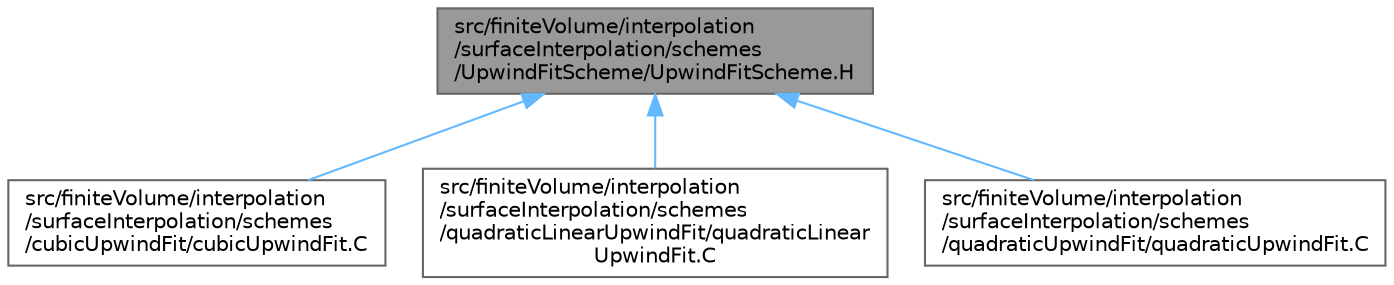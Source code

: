 digraph "src/finiteVolume/interpolation/surfaceInterpolation/schemes/UpwindFitScheme/UpwindFitScheme.H"
{
 // LATEX_PDF_SIZE
  bgcolor="transparent";
  edge [fontname=Helvetica,fontsize=10,labelfontname=Helvetica,labelfontsize=10];
  node [fontname=Helvetica,fontsize=10,shape=box,height=0.2,width=0.4];
  Node1 [id="Node000001",label="src/finiteVolume/interpolation\l/surfaceInterpolation/schemes\l/UpwindFitScheme/UpwindFitScheme.H",height=0.2,width=0.4,color="gray40", fillcolor="grey60", style="filled", fontcolor="black",tooltip=" "];
  Node1 -> Node2 [id="edge1_Node000001_Node000002",dir="back",color="steelblue1",style="solid",tooltip=" "];
  Node2 [id="Node000002",label="src/finiteVolume/interpolation\l/surfaceInterpolation/schemes\l/cubicUpwindFit/cubicUpwindFit.C",height=0.2,width=0.4,color="grey40", fillcolor="white", style="filled",URL="$cubicUpwindFit_8C.html",tooltip=" "];
  Node1 -> Node3 [id="edge2_Node000001_Node000003",dir="back",color="steelblue1",style="solid",tooltip=" "];
  Node3 [id="Node000003",label="src/finiteVolume/interpolation\l/surfaceInterpolation/schemes\l/quadraticLinearUpwindFit/quadraticLinear\lUpwindFit.C",height=0.2,width=0.4,color="grey40", fillcolor="white", style="filled",URL="$quadraticLinearUpwindFit_8C.html",tooltip=" "];
  Node1 -> Node4 [id="edge3_Node000001_Node000004",dir="back",color="steelblue1",style="solid",tooltip=" "];
  Node4 [id="Node000004",label="src/finiteVolume/interpolation\l/surfaceInterpolation/schemes\l/quadraticUpwindFit/quadraticUpwindFit.C",height=0.2,width=0.4,color="grey40", fillcolor="white", style="filled",URL="$quadraticUpwindFit_8C.html",tooltip=" "];
}

